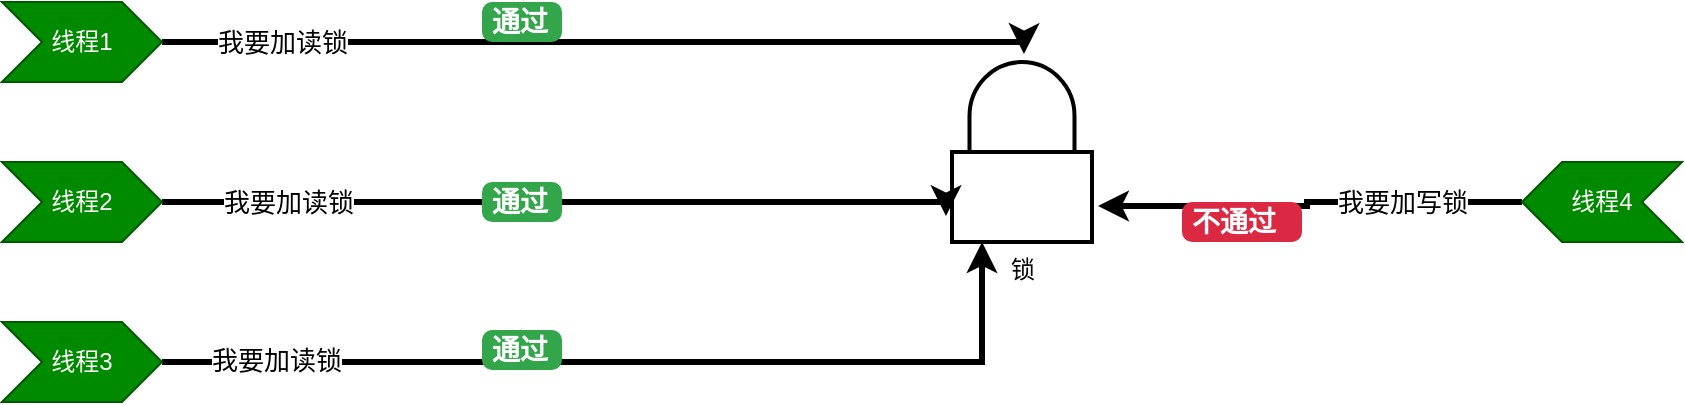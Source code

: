 <mxfile version="14.2.4" type="embed">
    <diagram id="xf2uLan4AMUgSGtkE8Ku" name="Page-1">
        <mxGraphModel dx="1143" dy="910" grid="1" gridSize="10" guides="1" tooltips="1" connect="1" arrows="1" fold="1" page="1" pageScale="1" pageWidth="1169" pageHeight="827" math="0" shadow="0">
            <root>
                <mxCell id="0"/>
                <mxCell id="1" parent="0"/>
                <mxCell id="25" value="&lt;font color=&quot;#000000&quot;&gt;锁&lt;/font&gt;" style="html=1;verticalLabelPosition=bottom;align=center;labelBackgroundColor=#ffffff;verticalAlign=top;strokeWidth=2;shadow=0;dashed=0;shape=mxgraph.ios7.icons.locked;" vertex="1" parent="1">
                    <mxGeometry x="595" y="270" width="70" height="90" as="geometry"/>
                </mxCell>
                <mxCell id="31" style="edgeStyle=orthogonalEdgeStyle;rounded=0;orthogonalLoop=1;jettySize=auto;html=1;exitX=1;exitY=0.5;exitDx=0;exitDy=0;entryX=0.514;entryY=-0.044;entryDx=0;entryDy=0;entryPerimeter=0;strokeWidth=3;" edge="1" parent="1" source="28" target="25">
                    <mxGeometry relative="1" as="geometry">
                        <Array as="points">
                            <mxPoint x="631" y="260"/>
                        </Array>
                    </mxGeometry>
                </mxCell>
                <mxCell id="32" value="我要加读锁" style="edgeLabel;html=1;align=center;verticalAlign=middle;resizable=0;points=[];fontSize=13;" vertex="1" connectable="0" parent="31">
                    <mxGeometry x="-0.626" y="3" relative="1" as="geometry">
                        <mxPoint x="-22" y="3" as="offset"/>
                    </mxGeometry>
                </mxCell>
                <mxCell id="28" value="线程1" style="shape=step;perimeter=stepPerimeter;whiteSpace=wrap;html=1;fixedSize=1;fillColor=#008a00;strokeColor=#005700;fontColor=#ffffff;" vertex="1" parent="1">
                    <mxGeometry x="120" y="240" width="80" height="40" as="geometry"/>
                </mxCell>
                <mxCell id="37" style="edgeStyle=orthogonalEdgeStyle;rounded=0;orthogonalLoop=1;jettySize=auto;html=1;exitX=1;exitY=0.5;exitDx=0;exitDy=0;strokeWidth=3;entryX=-0.043;entryY=0.856;entryDx=0;entryDy=0;entryPerimeter=0;" edge="1" parent="1" source="29" target="25">
                    <mxGeometry relative="1" as="geometry">
                        <mxPoint x="650" y="340" as="targetPoint"/>
                        <Array as="points">
                            <mxPoint x="592" y="340"/>
                        </Array>
                    </mxGeometry>
                </mxCell>
                <mxCell id="38" value="我要加读锁" style="edgeLabel;html=1;align=center;verticalAlign=middle;resizable=0;points=[];fontSize=13;" vertex="1" connectable="0" parent="37">
                    <mxGeometry x="-0.636" y="2" relative="1" as="geometry">
                        <mxPoint x="-10" y="2" as="offset"/>
                    </mxGeometry>
                </mxCell>
                <mxCell id="29" value="线程2" style="shape=step;perimeter=stepPerimeter;whiteSpace=wrap;html=1;fixedSize=1;fillColor=#008a00;strokeColor=#005700;fontColor=#ffffff;" vertex="1" parent="1">
                    <mxGeometry x="120" y="320" width="80" height="40" as="geometry"/>
                </mxCell>
                <mxCell id="46" style="edgeStyle=orthogonalEdgeStyle;rounded=0;orthogonalLoop=1;jettySize=auto;html=1;exitX=1;exitY=0.5;exitDx=0;exitDy=0;strokeWidth=3;fontSize=13;" edge="1" parent="1" source="30" target="25">
                    <mxGeometry relative="1" as="geometry">
                        <Array as="points">
                            <mxPoint x="610" y="420"/>
                        </Array>
                    </mxGeometry>
                </mxCell>
                <mxCell id="47" value="我要加读锁" style="edgeLabel;html=1;align=center;verticalAlign=middle;resizable=0;points=[];fontSize=13;" vertex="1" connectable="0" parent="46">
                    <mxGeometry x="-0.758" y="1" relative="1" as="geometry">
                        <mxPoint as="offset"/>
                    </mxGeometry>
                </mxCell>
                <mxCell id="30" value="线程3" style="shape=step;perimeter=stepPerimeter;whiteSpace=wrap;html=1;fixedSize=1;fillColor=#008a00;strokeColor=#005700;fontColor=#ffffff;" vertex="1" parent="1">
                    <mxGeometry x="120" y="400" width="80" height="40" as="geometry"/>
                </mxCell>
                <mxCell id="34" value="通过" style="html=1;shadow=0;dashed=0;shape=mxgraph.bootstrap.rrect;rSize=5;strokeColor=none;strokeWidth=1;fillColor=#33A64C;fontColor=#FFFFFF;whiteSpace=wrap;align=left;verticalAlign=middle;spacingLeft=0;fontStyle=1;fontSize=14;spacing=5;" vertex="1" parent="1">
                    <mxGeometry x="360" y="240" width="40" height="20" as="geometry"/>
                </mxCell>
                <mxCell id="43" value="通过" style="html=1;shadow=0;dashed=0;shape=mxgraph.bootstrap.rrect;rSize=5;strokeColor=none;strokeWidth=1;fillColor=#33A64C;fontColor=#FFFFFF;whiteSpace=wrap;align=left;verticalAlign=middle;spacingLeft=0;fontStyle=1;fontSize=14;spacing=5;" vertex="1" parent="1">
                    <mxGeometry x="360" y="330" width="40" height="20" as="geometry"/>
                </mxCell>
                <mxCell id="50" value="通过" style="html=1;shadow=0;dashed=0;shape=mxgraph.bootstrap.rrect;rSize=5;strokeColor=none;strokeWidth=1;fillColor=#33A64C;fontColor=#FFFFFF;whiteSpace=wrap;align=left;verticalAlign=middle;spacingLeft=0;fontStyle=1;fontSize=14;spacing=5;" vertex="1" parent="1">
                    <mxGeometry x="360" y="404" width="40" height="20" as="geometry"/>
                </mxCell>
                <mxCell id="57" style="edgeStyle=orthogonalEdgeStyle;rounded=0;orthogonalLoop=1;jettySize=auto;html=1;exitX=1;exitY=0.5;exitDx=0;exitDy=0;entryX=1.043;entryY=0.8;entryDx=0;entryDy=0;entryPerimeter=0;strokeWidth=3;fontSize=13;" edge="1" parent="1" source="56" target="25">
                    <mxGeometry relative="1" as="geometry"/>
                </mxCell>
                <mxCell id="58" value="我要加写锁" style="edgeLabel;html=1;align=center;verticalAlign=middle;resizable=0;points=[];fontSize=13;" vertex="1" connectable="0" parent="57">
                    <mxGeometry x="-0.168" y="-2" relative="1" as="geometry">
                        <mxPoint x="29" y="2" as="offset"/>
                    </mxGeometry>
                </mxCell>
                <mxCell id="56" value="线程4" style="shape=step;perimeter=stepPerimeter;whiteSpace=wrap;html=1;fixedSize=1;fillColor=#008a00;strokeColor=#005700;fontColor=#ffffff;direction=west;" vertex="1" parent="1">
                    <mxGeometry x="880" y="320" width="80" height="40" as="geometry"/>
                </mxCell>
                <mxCell id="59" value="不通过" style="html=1;shadow=0;dashed=0;shape=mxgraph.bootstrap.rrect;rSize=5;strokeColor=none;strokeWidth=1;fillColor=#DB2843;fontColor=#FFFFFF;whiteSpace=wrap;align=left;verticalAlign=middle;spacingLeft=0;fontStyle=1;fontSize=14;spacing=5;" vertex="1" parent="1">
                    <mxGeometry x="710" y="340" width="60" height="20" as="geometry"/>
                </mxCell>
            </root>
        </mxGraphModel>
    </diagram>
</mxfile>